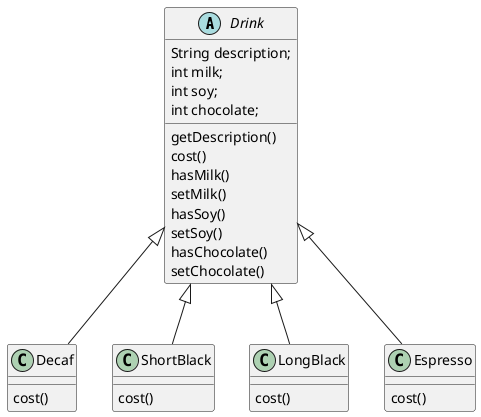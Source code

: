 @startuml
'https://plantuml.com/class-diagram

abstract class Drink{
    String description;
    int milk;
    int soy;
    int chocolate;
    getDescription()
    cost()
    hasMilk()
    setMilk()
    hasSoy()
    setSoy()
    hasChocolate()
    setChocolate()
}
class Decaf extends Drink{
    cost()
}
class ShortBlack extends Drink{
    cost()
}
class LongBlack extends Drink{
    cost()
}
class Espresso extends Drink{
    cost()
}



@enduml